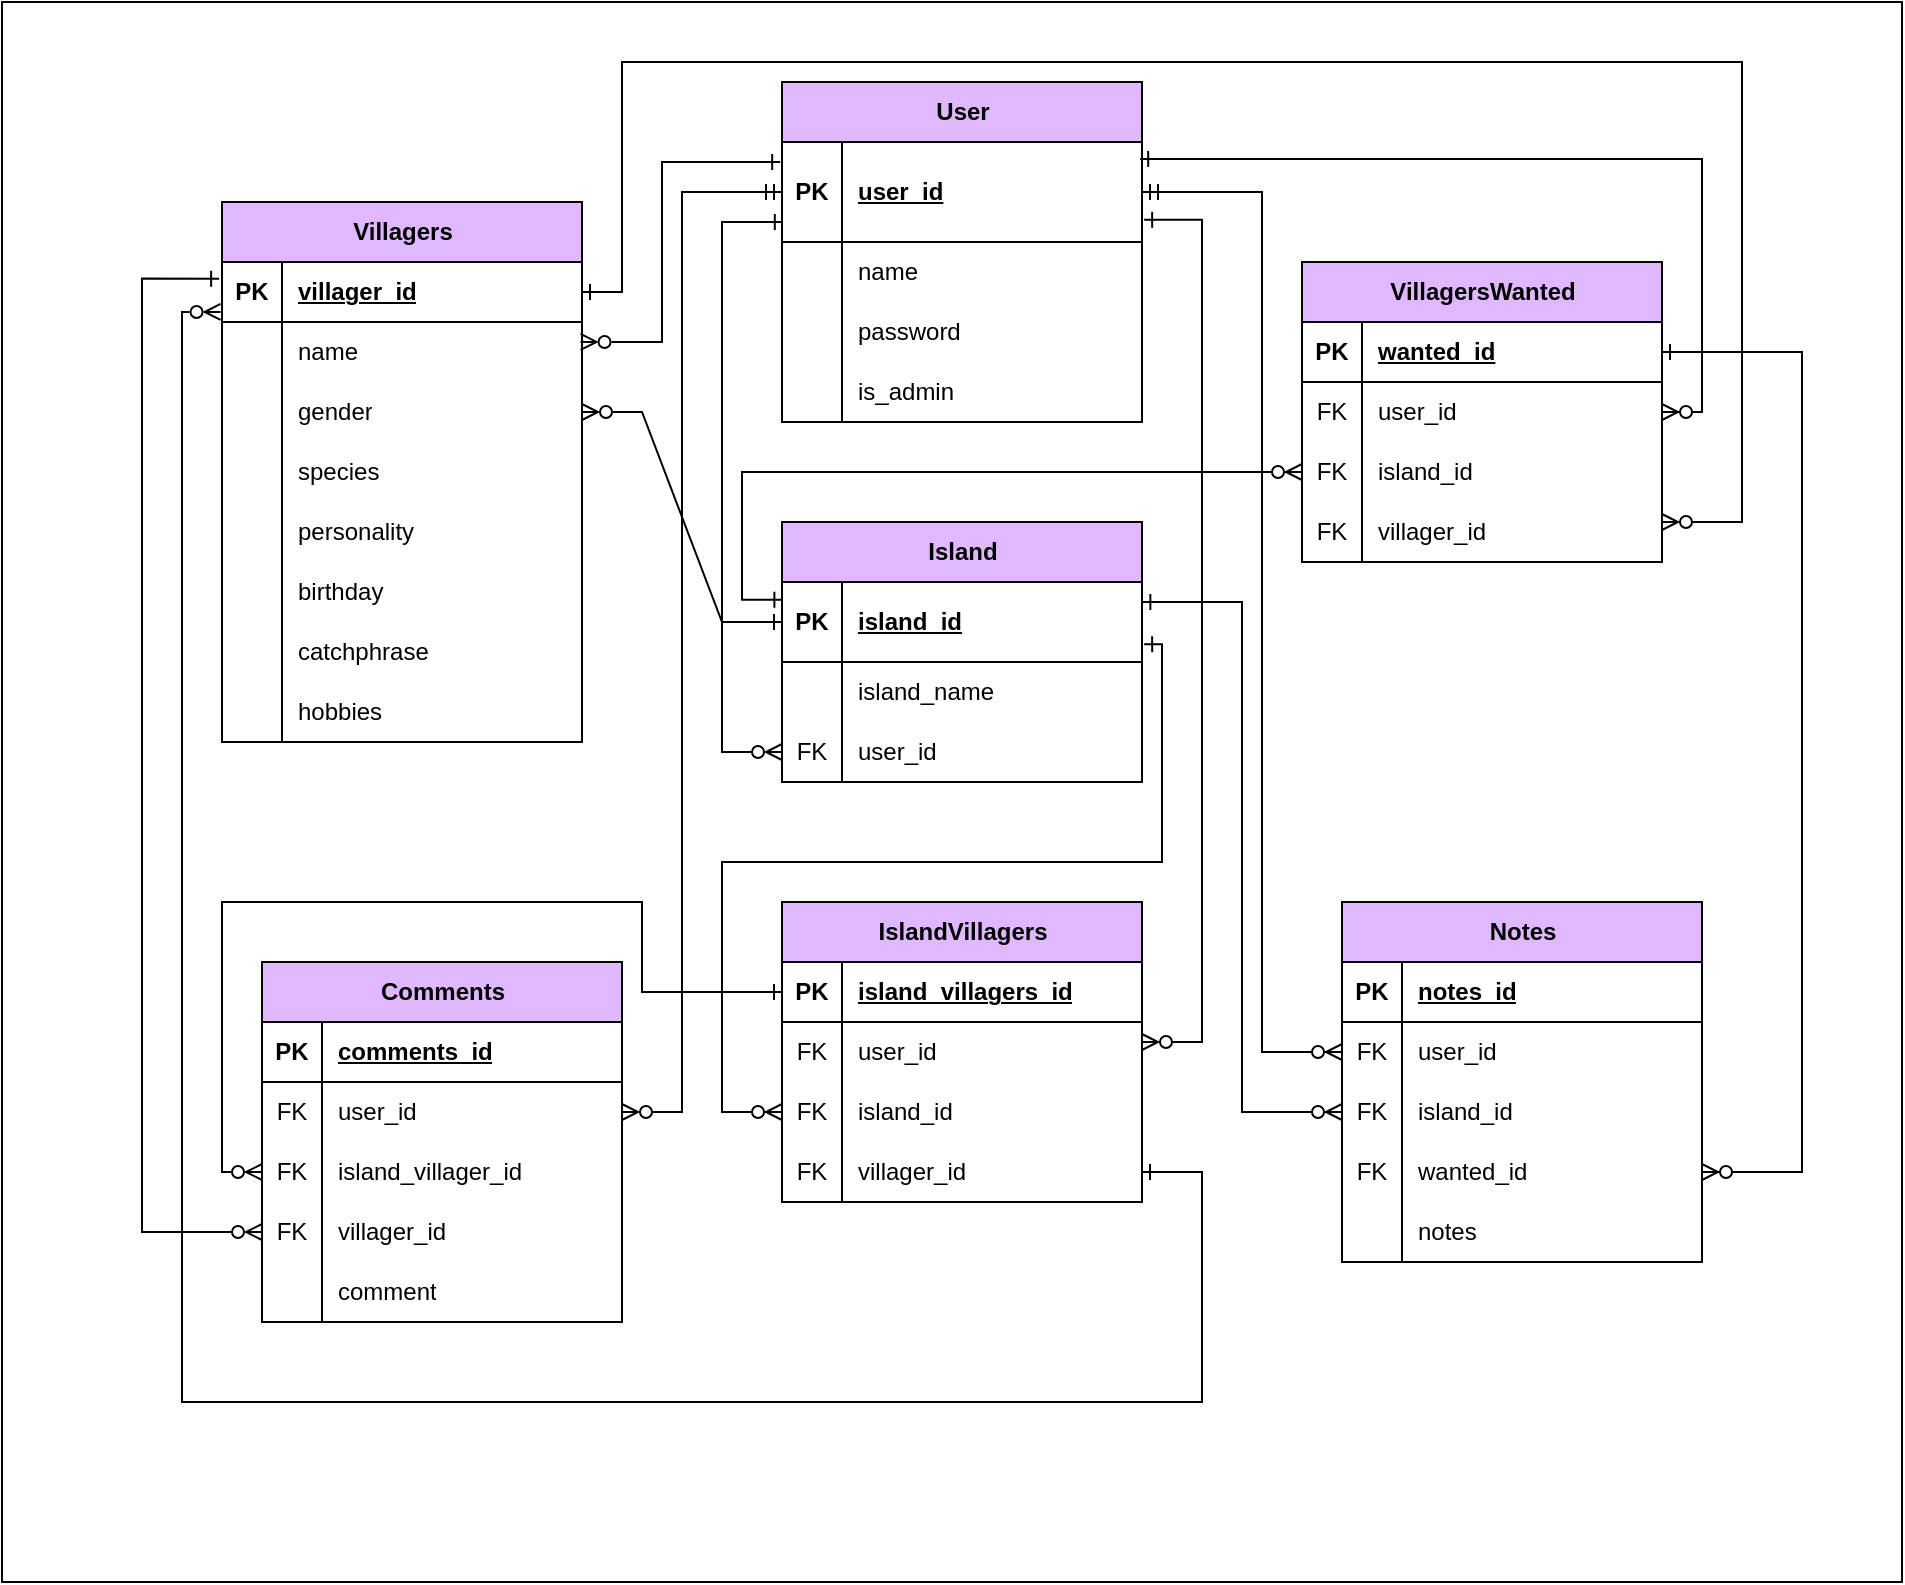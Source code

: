 <mxfile version="24.7.1" type="device">
  <diagram name="Page-1" id="6VxdbUx6mddtItEA_PCw">
    <mxGraphModel dx="1868" dy="702" grid="1" gridSize="10" guides="1" tooltips="1" connect="1" arrows="1" fold="1" page="1" pageScale="1" pageWidth="850" pageHeight="1100" math="0" shadow="0">
      <root>
        <mxCell id="0" />
        <mxCell id="1" parent="0" />
        <mxCell id="6IYyaiVkSEHYwNjWm1pj-215" value="" style="rounded=0;whiteSpace=wrap;html=1;" vertex="1" parent="1">
          <mxGeometry x="-60" y="60" width="950" height="790" as="geometry" />
        </mxCell>
        <mxCell id="6IYyaiVkSEHYwNjWm1pj-18" value="Island" style="shape=table;startSize=30;container=1;collapsible=1;childLayout=tableLayout;fixedRows=1;rowLines=0;fontStyle=1;align=center;resizeLast=1;html=1;fillColor=#E0B8FF;" vertex="1" parent="1">
          <mxGeometry x="330" y="320" width="180" height="130" as="geometry" />
        </mxCell>
        <mxCell id="6IYyaiVkSEHYwNjWm1pj-19" value="" style="shape=tableRow;horizontal=0;startSize=0;swimlaneHead=0;swimlaneBody=0;fillColor=none;collapsible=0;dropTarget=0;points=[[0,0.5],[1,0.5]];portConstraint=eastwest;top=0;left=0;right=0;bottom=1;" vertex="1" parent="6IYyaiVkSEHYwNjWm1pj-18">
          <mxGeometry y="30" width="180" height="40" as="geometry" />
        </mxCell>
        <mxCell id="6IYyaiVkSEHYwNjWm1pj-20" value="PK" style="shape=partialRectangle;connectable=0;fillColor=none;top=0;left=0;bottom=0;right=0;fontStyle=1;overflow=hidden;whiteSpace=wrap;html=1;" vertex="1" parent="6IYyaiVkSEHYwNjWm1pj-19">
          <mxGeometry width="30" height="40" as="geometry">
            <mxRectangle width="30" height="40" as="alternateBounds" />
          </mxGeometry>
        </mxCell>
        <mxCell id="6IYyaiVkSEHYwNjWm1pj-21" value="island_id" style="shape=partialRectangle;connectable=0;fillColor=none;top=0;left=0;bottom=0;right=0;align=left;spacingLeft=6;fontStyle=5;overflow=hidden;whiteSpace=wrap;html=1;" vertex="1" parent="6IYyaiVkSEHYwNjWm1pj-19">
          <mxGeometry x="30" width="150" height="40" as="geometry">
            <mxRectangle width="150" height="40" as="alternateBounds" />
          </mxGeometry>
        </mxCell>
        <mxCell id="6IYyaiVkSEHYwNjWm1pj-22" value="" style="shape=tableRow;horizontal=0;startSize=0;swimlaneHead=0;swimlaneBody=0;fillColor=none;collapsible=0;dropTarget=0;points=[[0,0.5],[1,0.5]];portConstraint=eastwest;top=0;left=0;right=0;bottom=0;" vertex="1" parent="6IYyaiVkSEHYwNjWm1pj-18">
          <mxGeometry y="70" width="180" height="30" as="geometry" />
        </mxCell>
        <mxCell id="6IYyaiVkSEHYwNjWm1pj-23" value="" style="shape=partialRectangle;connectable=0;fillColor=none;top=0;left=0;bottom=0;right=0;editable=1;overflow=hidden;whiteSpace=wrap;html=1;" vertex="1" parent="6IYyaiVkSEHYwNjWm1pj-22">
          <mxGeometry width="30" height="30" as="geometry">
            <mxRectangle width="30" height="30" as="alternateBounds" />
          </mxGeometry>
        </mxCell>
        <mxCell id="6IYyaiVkSEHYwNjWm1pj-24" value="island_name" style="shape=partialRectangle;connectable=0;fillColor=none;top=0;left=0;bottom=0;right=0;align=left;spacingLeft=6;overflow=hidden;whiteSpace=wrap;html=1;" vertex="1" parent="6IYyaiVkSEHYwNjWm1pj-22">
          <mxGeometry x="30" width="150" height="30" as="geometry">
            <mxRectangle width="150" height="30" as="alternateBounds" />
          </mxGeometry>
        </mxCell>
        <mxCell id="6IYyaiVkSEHYwNjWm1pj-25" value="" style="shape=tableRow;horizontal=0;startSize=0;swimlaneHead=0;swimlaneBody=0;fillColor=none;collapsible=0;dropTarget=0;points=[[0,0.5],[1,0.5]];portConstraint=eastwest;top=0;left=0;right=0;bottom=0;" vertex="1" parent="6IYyaiVkSEHYwNjWm1pj-18">
          <mxGeometry y="100" width="180" height="30" as="geometry" />
        </mxCell>
        <mxCell id="6IYyaiVkSEHYwNjWm1pj-26" value="FK" style="shape=partialRectangle;connectable=0;fillColor=none;top=0;left=0;bottom=0;right=0;editable=1;overflow=hidden;whiteSpace=wrap;html=1;" vertex="1" parent="6IYyaiVkSEHYwNjWm1pj-25">
          <mxGeometry width="30" height="30" as="geometry">
            <mxRectangle width="30" height="30" as="alternateBounds" />
          </mxGeometry>
        </mxCell>
        <mxCell id="6IYyaiVkSEHYwNjWm1pj-27" value="user_id" style="shape=partialRectangle;connectable=0;fillColor=none;top=0;left=0;bottom=0;right=0;align=left;spacingLeft=6;overflow=hidden;whiteSpace=wrap;html=1;" vertex="1" parent="6IYyaiVkSEHYwNjWm1pj-25">
          <mxGeometry x="30" width="150" height="30" as="geometry">
            <mxRectangle width="150" height="30" as="alternateBounds" />
          </mxGeometry>
        </mxCell>
        <mxCell id="6IYyaiVkSEHYwNjWm1pj-44" value="IslandVillagers" style="shape=table;startSize=30;container=1;collapsible=1;childLayout=tableLayout;fixedRows=1;rowLines=0;fontStyle=1;align=center;resizeLast=1;html=1;fillColor=#E0B8FF;" vertex="1" parent="1">
          <mxGeometry x="330" y="510" width="180" height="150" as="geometry" />
        </mxCell>
        <mxCell id="6IYyaiVkSEHYwNjWm1pj-45" value="" style="shape=tableRow;horizontal=0;startSize=0;swimlaneHead=0;swimlaneBody=0;fillColor=none;collapsible=0;dropTarget=0;points=[[0,0.5],[1,0.5]];portConstraint=eastwest;top=0;left=0;right=0;bottom=1;" vertex="1" parent="6IYyaiVkSEHYwNjWm1pj-44">
          <mxGeometry y="30" width="180" height="30" as="geometry" />
        </mxCell>
        <mxCell id="6IYyaiVkSEHYwNjWm1pj-46" value="PK" style="shape=partialRectangle;connectable=0;fillColor=none;top=0;left=0;bottom=0;right=0;fontStyle=1;overflow=hidden;whiteSpace=wrap;html=1;" vertex="1" parent="6IYyaiVkSEHYwNjWm1pj-45">
          <mxGeometry width="30" height="30" as="geometry">
            <mxRectangle width="30" height="30" as="alternateBounds" />
          </mxGeometry>
        </mxCell>
        <mxCell id="6IYyaiVkSEHYwNjWm1pj-47" value="island_villagers_id" style="shape=partialRectangle;connectable=0;fillColor=none;top=0;left=0;bottom=0;right=0;align=left;spacingLeft=6;fontStyle=5;overflow=hidden;whiteSpace=wrap;html=1;" vertex="1" parent="6IYyaiVkSEHYwNjWm1pj-45">
          <mxGeometry x="30" width="150" height="30" as="geometry">
            <mxRectangle width="150" height="30" as="alternateBounds" />
          </mxGeometry>
        </mxCell>
        <mxCell id="6IYyaiVkSEHYwNjWm1pj-48" value="" style="shape=tableRow;horizontal=0;startSize=0;swimlaneHead=0;swimlaneBody=0;fillColor=none;collapsible=0;dropTarget=0;points=[[0,0.5],[1,0.5]];portConstraint=eastwest;top=0;left=0;right=0;bottom=0;" vertex="1" parent="6IYyaiVkSEHYwNjWm1pj-44">
          <mxGeometry y="60" width="180" height="30" as="geometry" />
        </mxCell>
        <mxCell id="6IYyaiVkSEHYwNjWm1pj-49" value="FK" style="shape=partialRectangle;connectable=0;fillColor=none;top=0;left=0;bottom=0;right=0;editable=1;overflow=hidden;whiteSpace=wrap;html=1;" vertex="1" parent="6IYyaiVkSEHYwNjWm1pj-48">
          <mxGeometry width="30" height="30" as="geometry">
            <mxRectangle width="30" height="30" as="alternateBounds" />
          </mxGeometry>
        </mxCell>
        <mxCell id="6IYyaiVkSEHYwNjWm1pj-50" value="user_id" style="shape=partialRectangle;connectable=0;fillColor=none;top=0;left=0;bottom=0;right=0;align=left;spacingLeft=6;overflow=hidden;whiteSpace=wrap;html=1;" vertex="1" parent="6IYyaiVkSEHYwNjWm1pj-48">
          <mxGeometry x="30" width="150" height="30" as="geometry">
            <mxRectangle width="150" height="30" as="alternateBounds" />
          </mxGeometry>
        </mxCell>
        <mxCell id="6IYyaiVkSEHYwNjWm1pj-51" value="" style="shape=tableRow;horizontal=0;startSize=0;swimlaneHead=0;swimlaneBody=0;fillColor=none;collapsible=0;dropTarget=0;points=[[0,0.5],[1,0.5]];portConstraint=eastwest;top=0;left=0;right=0;bottom=0;" vertex="1" parent="6IYyaiVkSEHYwNjWm1pj-44">
          <mxGeometry y="90" width="180" height="30" as="geometry" />
        </mxCell>
        <mxCell id="6IYyaiVkSEHYwNjWm1pj-52" value="FK" style="shape=partialRectangle;connectable=0;fillColor=none;top=0;left=0;bottom=0;right=0;editable=1;overflow=hidden;whiteSpace=wrap;html=1;" vertex="1" parent="6IYyaiVkSEHYwNjWm1pj-51">
          <mxGeometry width="30" height="30" as="geometry">
            <mxRectangle width="30" height="30" as="alternateBounds" />
          </mxGeometry>
        </mxCell>
        <mxCell id="6IYyaiVkSEHYwNjWm1pj-53" value="island_id" style="shape=partialRectangle;connectable=0;fillColor=none;top=0;left=0;bottom=0;right=0;align=left;spacingLeft=6;overflow=hidden;whiteSpace=wrap;html=1;" vertex="1" parent="6IYyaiVkSEHYwNjWm1pj-51">
          <mxGeometry x="30" width="150" height="30" as="geometry">
            <mxRectangle width="150" height="30" as="alternateBounds" />
          </mxGeometry>
        </mxCell>
        <mxCell id="6IYyaiVkSEHYwNjWm1pj-54" value="" style="shape=tableRow;horizontal=0;startSize=0;swimlaneHead=0;swimlaneBody=0;fillColor=none;collapsible=0;dropTarget=0;points=[[0,0.5],[1,0.5]];portConstraint=eastwest;top=0;left=0;right=0;bottom=0;" vertex="1" parent="6IYyaiVkSEHYwNjWm1pj-44">
          <mxGeometry y="120" width="180" height="30" as="geometry" />
        </mxCell>
        <mxCell id="6IYyaiVkSEHYwNjWm1pj-55" value="FK" style="shape=partialRectangle;connectable=0;fillColor=none;top=0;left=0;bottom=0;right=0;editable=1;overflow=hidden;whiteSpace=wrap;html=1;" vertex="1" parent="6IYyaiVkSEHYwNjWm1pj-54">
          <mxGeometry width="30" height="30" as="geometry">
            <mxRectangle width="30" height="30" as="alternateBounds" />
          </mxGeometry>
        </mxCell>
        <mxCell id="6IYyaiVkSEHYwNjWm1pj-56" value="villager_id" style="shape=partialRectangle;connectable=0;fillColor=none;top=0;left=0;bottom=0;right=0;align=left;spacingLeft=6;overflow=hidden;whiteSpace=wrap;html=1;" vertex="1" parent="6IYyaiVkSEHYwNjWm1pj-54">
          <mxGeometry x="30" width="150" height="30" as="geometry">
            <mxRectangle width="150" height="30" as="alternateBounds" />
          </mxGeometry>
        </mxCell>
        <mxCell id="6IYyaiVkSEHYwNjWm1pj-60" value="Villagers" style="shape=table;startSize=30;container=1;collapsible=1;childLayout=tableLayout;fixedRows=1;rowLines=0;fontStyle=1;align=center;resizeLast=1;html=1;fillColor=#E0B8FF;" vertex="1" parent="1">
          <mxGeometry x="50" y="160" width="180" height="270" as="geometry" />
        </mxCell>
        <mxCell id="6IYyaiVkSEHYwNjWm1pj-61" value="" style="shape=tableRow;horizontal=0;startSize=0;swimlaneHead=0;swimlaneBody=0;fillColor=none;collapsible=0;dropTarget=0;points=[[0,0.5],[1,0.5]];portConstraint=eastwest;top=0;left=0;right=0;bottom=1;" vertex="1" parent="6IYyaiVkSEHYwNjWm1pj-60">
          <mxGeometry y="30" width="180" height="30" as="geometry" />
        </mxCell>
        <mxCell id="6IYyaiVkSEHYwNjWm1pj-62" value="PK" style="shape=partialRectangle;connectable=0;fillColor=none;top=0;left=0;bottom=0;right=0;fontStyle=1;overflow=hidden;whiteSpace=wrap;html=1;" vertex="1" parent="6IYyaiVkSEHYwNjWm1pj-61">
          <mxGeometry width="30" height="30" as="geometry">
            <mxRectangle width="30" height="30" as="alternateBounds" />
          </mxGeometry>
        </mxCell>
        <mxCell id="6IYyaiVkSEHYwNjWm1pj-63" value="villager_id" style="shape=partialRectangle;connectable=0;fillColor=none;top=0;left=0;bottom=0;right=0;align=left;spacingLeft=6;fontStyle=5;overflow=hidden;whiteSpace=wrap;html=1;" vertex="1" parent="6IYyaiVkSEHYwNjWm1pj-61">
          <mxGeometry x="30" width="150" height="30" as="geometry">
            <mxRectangle width="150" height="30" as="alternateBounds" />
          </mxGeometry>
        </mxCell>
        <mxCell id="6IYyaiVkSEHYwNjWm1pj-70" value="" style="shape=tableRow;horizontal=0;startSize=0;swimlaneHead=0;swimlaneBody=0;fillColor=none;collapsible=0;dropTarget=0;points=[[0,0.5],[1,0.5]];portConstraint=eastwest;top=0;left=0;right=0;bottom=0;" vertex="1" parent="6IYyaiVkSEHYwNjWm1pj-60">
          <mxGeometry y="60" width="180" height="30" as="geometry" />
        </mxCell>
        <mxCell id="6IYyaiVkSEHYwNjWm1pj-71" value="" style="shape=partialRectangle;connectable=0;fillColor=none;top=0;left=0;bottom=0;right=0;editable=1;overflow=hidden;whiteSpace=wrap;html=1;" vertex="1" parent="6IYyaiVkSEHYwNjWm1pj-70">
          <mxGeometry width="30" height="30" as="geometry">
            <mxRectangle width="30" height="30" as="alternateBounds" />
          </mxGeometry>
        </mxCell>
        <mxCell id="6IYyaiVkSEHYwNjWm1pj-72" value="name" style="shape=partialRectangle;connectable=0;fillColor=none;top=0;left=0;bottom=0;right=0;align=left;spacingLeft=6;overflow=hidden;whiteSpace=wrap;html=1;" vertex="1" parent="6IYyaiVkSEHYwNjWm1pj-70">
          <mxGeometry x="30" width="150" height="30" as="geometry">
            <mxRectangle width="150" height="30" as="alternateBounds" />
          </mxGeometry>
        </mxCell>
        <mxCell id="6IYyaiVkSEHYwNjWm1pj-73" value="" style="shape=tableRow;horizontal=0;startSize=0;swimlaneHead=0;swimlaneBody=0;fillColor=none;collapsible=0;dropTarget=0;points=[[0,0.5],[1,0.5]];portConstraint=eastwest;top=0;left=0;right=0;bottom=0;" vertex="1" parent="6IYyaiVkSEHYwNjWm1pj-60">
          <mxGeometry y="90" width="180" height="30" as="geometry" />
        </mxCell>
        <mxCell id="6IYyaiVkSEHYwNjWm1pj-74" value="" style="shape=partialRectangle;connectable=0;fillColor=none;top=0;left=0;bottom=0;right=0;editable=1;overflow=hidden;whiteSpace=wrap;html=1;" vertex="1" parent="6IYyaiVkSEHYwNjWm1pj-73">
          <mxGeometry width="30" height="30" as="geometry">
            <mxRectangle width="30" height="30" as="alternateBounds" />
          </mxGeometry>
        </mxCell>
        <mxCell id="6IYyaiVkSEHYwNjWm1pj-75" value="gender" style="shape=partialRectangle;connectable=0;fillColor=none;top=0;left=0;bottom=0;right=0;align=left;spacingLeft=6;overflow=hidden;whiteSpace=wrap;html=1;" vertex="1" parent="6IYyaiVkSEHYwNjWm1pj-73">
          <mxGeometry x="30" width="150" height="30" as="geometry">
            <mxRectangle width="150" height="30" as="alternateBounds" />
          </mxGeometry>
        </mxCell>
        <mxCell id="6IYyaiVkSEHYwNjWm1pj-76" value="" style="shape=tableRow;horizontal=0;startSize=0;swimlaneHead=0;swimlaneBody=0;fillColor=none;collapsible=0;dropTarget=0;points=[[0,0.5],[1,0.5]];portConstraint=eastwest;top=0;left=0;right=0;bottom=0;" vertex="1" parent="6IYyaiVkSEHYwNjWm1pj-60">
          <mxGeometry y="120" width="180" height="30" as="geometry" />
        </mxCell>
        <mxCell id="6IYyaiVkSEHYwNjWm1pj-77" value="" style="shape=partialRectangle;connectable=0;fillColor=none;top=0;left=0;bottom=0;right=0;editable=1;overflow=hidden;whiteSpace=wrap;html=1;" vertex="1" parent="6IYyaiVkSEHYwNjWm1pj-76">
          <mxGeometry width="30" height="30" as="geometry">
            <mxRectangle width="30" height="30" as="alternateBounds" />
          </mxGeometry>
        </mxCell>
        <mxCell id="6IYyaiVkSEHYwNjWm1pj-78" value="species" style="shape=partialRectangle;connectable=0;fillColor=none;top=0;left=0;bottom=0;right=0;align=left;spacingLeft=6;overflow=hidden;whiteSpace=wrap;html=1;" vertex="1" parent="6IYyaiVkSEHYwNjWm1pj-76">
          <mxGeometry x="30" width="150" height="30" as="geometry">
            <mxRectangle width="150" height="30" as="alternateBounds" />
          </mxGeometry>
        </mxCell>
        <mxCell id="6IYyaiVkSEHYwNjWm1pj-79" value="" style="shape=tableRow;horizontal=0;startSize=0;swimlaneHead=0;swimlaneBody=0;fillColor=none;collapsible=0;dropTarget=0;points=[[0,0.5],[1,0.5]];portConstraint=eastwest;top=0;left=0;right=0;bottom=0;" vertex="1" parent="6IYyaiVkSEHYwNjWm1pj-60">
          <mxGeometry y="150" width="180" height="30" as="geometry" />
        </mxCell>
        <mxCell id="6IYyaiVkSEHYwNjWm1pj-80" value="" style="shape=partialRectangle;connectable=0;fillColor=none;top=0;left=0;bottom=0;right=0;editable=1;overflow=hidden;whiteSpace=wrap;html=1;" vertex="1" parent="6IYyaiVkSEHYwNjWm1pj-79">
          <mxGeometry width="30" height="30" as="geometry">
            <mxRectangle width="30" height="30" as="alternateBounds" />
          </mxGeometry>
        </mxCell>
        <mxCell id="6IYyaiVkSEHYwNjWm1pj-81" value="personality" style="shape=partialRectangle;connectable=0;fillColor=none;top=0;left=0;bottom=0;right=0;align=left;spacingLeft=6;overflow=hidden;whiteSpace=wrap;html=1;" vertex="1" parent="6IYyaiVkSEHYwNjWm1pj-79">
          <mxGeometry x="30" width="150" height="30" as="geometry">
            <mxRectangle width="150" height="30" as="alternateBounds" />
          </mxGeometry>
        </mxCell>
        <mxCell id="6IYyaiVkSEHYwNjWm1pj-82" value="" style="shape=tableRow;horizontal=0;startSize=0;swimlaneHead=0;swimlaneBody=0;fillColor=none;collapsible=0;dropTarget=0;points=[[0,0.5],[1,0.5]];portConstraint=eastwest;top=0;left=0;right=0;bottom=0;" vertex="1" parent="6IYyaiVkSEHYwNjWm1pj-60">
          <mxGeometry y="180" width="180" height="30" as="geometry" />
        </mxCell>
        <mxCell id="6IYyaiVkSEHYwNjWm1pj-83" value="" style="shape=partialRectangle;connectable=0;fillColor=none;top=0;left=0;bottom=0;right=0;editable=1;overflow=hidden;whiteSpace=wrap;html=1;" vertex="1" parent="6IYyaiVkSEHYwNjWm1pj-82">
          <mxGeometry width="30" height="30" as="geometry">
            <mxRectangle width="30" height="30" as="alternateBounds" />
          </mxGeometry>
        </mxCell>
        <mxCell id="6IYyaiVkSEHYwNjWm1pj-84" value="birthday" style="shape=partialRectangle;connectable=0;fillColor=none;top=0;left=0;bottom=0;right=0;align=left;spacingLeft=6;overflow=hidden;whiteSpace=wrap;html=1;" vertex="1" parent="6IYyaiVkSEHYwNjWm1pj-82">
          <mxGeometry x="30" width="150" height="30" as="geometry">
            <mxRectangle width="150" height="30" as="alternateBounds" />
          </mxGeometry>
        </mxCell>
        <mxCell id="6IYyaiVkSEHYwNjWm1pj-85" value="" style="shape=tableRow;horizontal=0;startSize=0;swimlaneHead=0;swimlaneBody=0;fillColor=none;collapsible=0;dropTarget=0;points=[[0,0.5],[1,0.5]];portConstraint=eastwest;top=0;left=0;right=0;bottom=0;" vertex="1" parent="6IYyaiVkSEHYwNjWm1pj-60">
          <mxGeometry y="210" width="180" height="30" as="geometry" />
        </mxCell>
        <mxCell id="6IYyaiVkSEHYwNjWm1pj-86" value="" style="shape=partialRectangle;connectable=0;fillColor=none;top=0;left=0;bottom=0;right=0;editable=1;overflow=hidden;whiteSpace=wrap;html=1;" vertex="1" parent="6IYyaiVkSEHYwNjWm1pj-85">
          <mxGeometry width="30" height="30" as="geometry">
            <mxRectangle width="30" height="30" as="alternateBounds" />
          </mxGeometry>
        </mxCell>
        <mxCell id="6IYyaiVkSEHYwNjWm1pj-87" value="catchphrase" style="shape=partialRectangle;connectable=0;fillColor=none;top=0;left=0;bottom=0;right=0;align=left;spacingLeft=6;overflow=hidden;whiteSpace=wrap;html=1;" vertex="1" parent="6IYyaiVkSEHYwNjWm1pj-85">
          <mxGeometry x="30" width="150" height="30" as="geometry">
            <mxRectangle width="150" height="30" as="alternateBounds" />
          </mxGeometry>
        </mxCell>
        <mxCell id="6IYyaiVkSEHYwNjWm1pj-88" value="" style="shape=tableRow;horizontal=0;startSize=0;swimlaneHead=0;swimlaneBody=0;fillColor=none;collapsible=0;dropTarget=0;points=[[0,0.5],[1,0.5]];portConstraint=eastwest;top=0;left=0;right=0;bottom=0;" vertex="1" parent="6IYyaiVkSEHYwNjWm1pj-60">
          <mxGeometry y="240" width="180" height="30" as="geometry" />
        </mxCell>
        <mxCell id="6IYyaiVkSEHYwNjWm1pj-89" value="" style="shape=partialRectangle;connectable=0;fillColor=none;top=0;left=0;bottom=0;right=0;editable=1;overflow=hidden;whiteSpace=wrap;html=1;" vertex="1" parent="6IYyaiVkSEHYwNjWm1pj-88">
          <mxGeometry width="30" height="30" as="geometry">
            <mxRectangle width="30" height="30" as="alternateBounds" />
          </mxGeometry>
        </mxCell>
        <mxCell id="6IYyaiVkSEHYwNjWm1pj-90" value="hobbies" style="shape=partialRectangle;connectable=0;fillColor=none;top=0;left=0;bottom=0;right=0;align=left;spacingLeft=6;overflow=hidden;whiteSpace=wrap;html=1;" vertex="1" parent="6IYyaiVkSEHYwNjWm1pj-88">
          <mxGeometry x="30" width="150" height="30" as="geometry">
            <mxRectangle width="150" height="30" as="alternateBounds" />
          </mxGeometry>
        </mxCell>
        <mxCell id="6IYyaiVkSEHYwNjWm1pj-91" value="Comments" style="shape=table;startSize=30;container=1;collapsible=1;childLayout=tableLayout;fixedRows=1;rowLines=0;fontStyle=1;align=center;resizeLast=1;html=1;fillColor=#E0B8FF;" vertex="1" parent="1">
          <mxGeometry x="70" y="540" width="180" height="180" as="geometry" />
        </mxCell>
        <mxCell id="6IYyaiVkSEHYwNjWm1pj-92" value="" style="shape=tableRow;horizontal=0;startSize=0;swimlaneHead=0;swimlaneBody=0;fillColor=none;collapsible=0;dropTarget=0;points=[[0,0.5],[1,0.5]];portConstraint=eastwest;top=0;left=0;right=0;bottom=1;" vertex="1" parent="6IYyaiVkSEHYwNjWm1pj-91">
          <mxGeometry y="30" width="180" height="30" as="geometry" />
        </mxCell>
        <mxCell id="6IYyaiVkSEHYwNjWm1pj-93" value="PK" style="shape=partialRectangle;connectable=0;fillColor=none;top=0;left=0;bottom=0;right=0;fontStyle=1;overflow=hidden;whiteSpace=wrap;html=1;" vertex="1" parent="6IYyaiVkSEHYwNjWm1pj-92">
          <mxGeometry width="30" height="30" as="geometry">
            <mxRectangle width="30" height="30" as="alternateBounds" />
          </mxGeometry>
        </mxCell>
        <mxCell id="6IYyaiVkSEHYwNjWm1pj-94" value="comments_id" style="shape=partialRectangle;connectable=0;fillColor=none;top=0;left=0;bottom=0;right=0;align=left;spacingLeft=6;fontStyle=5;overflow=hidden;whiteSpace=wrap;html=1;" vertex="1" parent="6IYyaiVkSEHYwNjWm1pj-92">
          <mxGeometry x="30" width="150" height="30" as="geometry">
            <mxRectangle width="150" height="30" as="alternateBounds" />
          </mxGeometry>
        </mxCell>
        <mxCell id="6IYyaiVkSEHYwNjWm1pj-95" value="" style="shape=tableRow;horizontal=0;startSize=0;swimlaneHead=0;swimlaneBody=0;fillColor=none;collapsible=0;dropTarget=0;points=[[0,0.5],[1,0.5]];portConstraint=eastwest;top=0;left=0;right=0;bottom=0;" vertex="1" parent="6IYyaiVkSEHYwNjWm1pj-91">
          <mxGeometry y="60" width="180" height="30" as="geometry" />
        </mxCell>
        <mxCell id="6IYyaiVkSEHYwNjWm1pj-96" value="FK" style="shape=partialRectangle;connectable=0;fillColor=none;top=0;left=0;bottom=0;right=0;editable=1;overflow=hidden;whiteSpace=wrap;html=1;" vertex="1" parent="6IYyaiVkSEHYwNjWm1pj-95">
          <mxGeometry width="30" height="30" as="geometry">
            <mxRectangle width="30" height="30" as="alternateBounds" />
          </mxGeometry>
        </mxCell>
        <mxCell id="6IYyaiVkSEHYwNjWm1pj-97" value="user_id" style="shape=partialRectangle;connectable=0;fillColor=none;top=0;left=0;bottom=0;right=0;align=left;spacingLeft=6;overflow=hidden;whiteSpace=wrap;html=1;" vertex="1" parent="6IYyaiVkSEHYwNjWm1pj-95">
          <mxGeometry x="30" width="150" height="30" as="geometry">
            <mxRectangle width="150" height="30" as="alternateBounds" />
          </mxGeometry>
        </mxCell>
        <mxCell id="6IYyaiVkSEHYwNjWm1pj-98" value="" style="shape=tableRow;horizontal=0;startSize=0;swimlaneHead=0;swimlaneBody=0;fillColor=none;collapsible=0;dropTarget=0;points=[[0,0.5],[1,0.5]];portConstraint=eastwest;top=0;left=0;right=0;bottom=0;" vertex="1" parent="6IYyaiVkSEHYwNjWm1pj-91">
          <mxGeometry y="90" width="180" height="30" as="geometry" />
        </mxCell>
        <mxCell id="6IYyaiVkSEHYwNjWm1pj-99" value="FK" style="shape=partialRectangle;connectable=0;fillColor=none;top=0;left=0;bottom=0;right=0;editable=1;overflow=hidden;whiteSpace=wrap;html=1;" vertex="1" parent="6IYyaiVkSEHYwNjWm1pj-98">
          <mxGeometry width="30" height="30" as="geometry">
            <mxRectangle width="30" height="30" as="alternateBounds" />
          </mxGeometry>
        </mxCell>
        <mxCell id="6IYyaiVkSEHYwNjWm1pj-100" value="island_villager_id" style="shape=partialRectangle;connectable=0;fillColor=none;top=0;left=0;bottom=0;right=0;align=left;spacingLeft=6;overflow=hidden;whiteSpace=wrap;html=1;" vertex="1" parent="6IYyaiVkSEHYwNjWm1pj-98">
          <mxGeometry x="30" width="150" height="30" as="geometry">
            <mxRectangle width="150" height="30" as="alternateBounds" />
          </mxGeometry>
        </mxCell>
        <mxCell id="6IYyaiVkSEHYwNjWm1pj-101" value="" style="shape=tableRow;horizontal=0;startSize=0;swimlaneHead=0;swimlaneBody=0;fillColor=none;collapsible=0;dropTarget=0;points=[[0,0.5],[1,0.5]];portConstraint=eastwest;top=0;left=0;right=0;bottom=0;" vertex="1" parent="6IYyaiVkSEHYwNjWm1pj-91">
          <mxGeometry y="120" width="180" height="30" as="geometry" />
        </mxCell>
        <mxCell id="6IYyaiVkSEHYwNjWm1pj-102" value="FK" style="shape=partialRectangle;connectable=0;fillColor=none;top=0;left=0;bottom=0;right=0;editable=1;overflow=hidden;whiteSpace=wrap;html=1;" vertex="1" parent="6IYyaiVkSEHYwNjWm1pj-101">
          <mxGeometry width="30" height="30" as="geometry">
            <mxRectangle width="30" height="30" as="alternateBounds" />
          </mxGeometry>
        </mxCell>
        <mxCell id="6IYyaiVkSEHYwNjWm1pj-103" value="villager_id" style="shape=partialRectangle;connectable=0;fillColor=none;top=0;left=0;bottom=0;right=0;align=left;spacingLeft=6;overflow=hidden;whiteSpace=wrap;html=1;" vertex="1" parent="6IYyaiVkSEHYwNjWm1pj-101">
          <mxGeometry x="30" width="150" height="30" as="geometry">
            <mxRectangle width="150" height="30" as="alternateBounds" />
          </mxGeometry>
        </mxCell>
        <mxCell id="6IYyaiVkSEHYwNjWm1pj-104" value="" style="shape=tableRow;horizontal=0;startSize=0;swimlaneHead=0;swimlaneBody=0;fillColor=none;collapsible=0;dropTarget=0;points=[[0,0.5],[1,0.5]];portConstraint=eastwest;top=0;left=0;right=0;bottom=0;" vertex="1" parent="6IYyaiVkSEHYwNjWm1pj-91">
          <mxGeometry y="150" width="180" height="30" as="geometry" />
        </mxCell>
        <mxCell id="6IYyaiVkSEHYwNjWm1pj-105" value="" style="shape=partialRectangle;connectable=0;fillColor=none;top=0;left=0;bottom=0;right=0;editable=1;overflow=hidden;whiteSpace=wrap;html=1;" vertex="1" parent="6IYyaiVkSEHYwNjWm1pj-104">
          <mxGeometry width="30" height="30" as="geometry">
            <mxRectangle width="30" height="30" as="alternateBounds" />
          </mxGeometry>
        </mxCell>
        <mxCell id="6IYyaiVkSEHYwNjWm1pj-106" value="comment" style="shape=partialRectangle;connectable=0;fillColor=none;top=0;left=0;bottom=0;right=0;align=left;spacingLeft=6;overflow=hidden;whiteSpace=wrap;html=1;" vertex="1" parent="6IYyaiVkSEHYwNjWm1pj-104">
          <mxGeometry x="30" width="150" height="30" as="geometry">
            <mxRectangle width="150" height="30" as="alternateBounds" />
          </mxGeometry>
        </mxCell>
        <mxCell id="6IYyaiVkSEHYwNjWm1pj-107" value="VillagersWanted" style="shape=table;startSize=30;container=1;collapsible=1;childLayout=tableLayout;fixedRows=1;rowLines=0;fontStyle=1;align=center;resizeLast=1;html=1;fillColor=#E0B8FF;" vertex="1" parent="1">
          <mxGeometry x="590" y="190" width="180" height="150" as="geometry" />
        </mxCell>
        <mxCell id="6IYyaiVkSEHYwNjWm1pj-108" value="" style="shape=tableRow;horizontal=0;startSize=0;swimlaneHead=0;swimlaneBody=0;fillColor=none;collapsible=0;dropTarget=0;points=[[0,0.5],[1,0.5]];portConstraint=eastwest;top=0;left=0;right=0;bottom=1;" vertex="1" parent="6IYyaiVkSEHYwNjWm1pj-107">
          <mxGeometry y="30" width="180" height="30" as="geometry" />
        </mxCell>
        <mxCell id="6IYyaiVkSEHYwNjWm1pj-109" value="PK" style="shape=partialRectangle;connectable=0;fillColor=none;top=0;left=0;bottom=0;right=0;fontStyle=1;overflow=hidden;whiteSpace=wrap;html=1;" vertex="1" parent="6IYyaiVkSEHYwNjWm1pj-108">
          <mxGeometry width="30" height="30" as="geometry">
            <mxRectangle width="30" height="30" as="alternateBounds" />
          </mxGeometry>
        </mxCell>
        <mxCell id="6IYyaiVkSEHYwNjWm1pj-110" value="wanted_id" style="shape=partialRectangle;connectable=0;fillColor=none;top=0;left=0;bottom=0;right=0;align=left;spacingLeft=6;fontStyle=5;overflow=hidden;whiteSpace=wrap;html=1;" vertex="1" parent="6IYyaiVkSEHYwNjWm1pj-108">
          <mxGeometry x="30" width="150" height="30" as="geometry">
            <mxRectangle width="150" height="30" as="alternateBounds" />
          </mxGeometry>
        </mxCell>
        <mxCell id="6IYyaiVkSEHYwNjWm1pj-111" value="" style="shape=tableRow;horizontal=0;startSize=0;swimlaneHead=0;swimlaneBody=0;fillColor=none;collapsible=0;dropTarget=0;points=[[0,0.5],[1,0.5]];portConstraint=eastwest;top=0;left=0;right=0;bottom=0;" vertex="1" parent="6IYyaiVkSEHYwNjWm1pj-107">
          <mxGeometry y="60" width="180" height="30" as="geometry" />
        </mxCell>
        <mxCell id="6IYyaiVkSEHYwNjWm1pj-112" value="FK" style="shape=partialRectangle;connectable=0;fillColor=none;top=0;left=0;bottom=0;right=0;editable=1;overflow=hidden;whiteSpace=wrap;html=1;" vertex="1" parent="6IYyaiVkSEHYwNjWm1pj-111">
          <mxGeometry width="30" height="30" as="geometry">
            <mxRectangle width="30" height="30" as="alternateBounds" />
          </mxGeometry>
        </mxCell>
        <mxCell id="6IYyaiVkSEHYwNjWm1pj-113" value="user_id" style="shape=partialRectangle;connectable=0;fillColor=none;top=0;left=0;bottom=0;right=0;align=left;spacingLeft=6;overflow=hidden;whiteSpace=wrap;html=1;" vertex="1" parent="6IYyaiVkSEHYwNjWm1pj-111">
          <mxGeometry x="30" width="150" height="30" as="geometry">
            <mxRectangle width="150" height="30" as="alternateBounds" />
          </mxGeometry>
        </mxCell>
        <mxCell id="6IYyaiVkSEHYwNjWm1pj-114" value="" style="shape=tableRow;horizontal=0;startSize=0;swimlaneHead=0;swimlaneBody=0;fillColor=none;collapsible=0;dropTarget=0;points=[[0,0.5],[1,0.5]];portConstraint=eastwest;top=0;left=0;right=0;bottom=0;" vertex="1" parent="6IYyaiVkSEHYwNjWm1pj-107">
          <mxGeometry y="90" width="180" height="30" as="geometry" />
        </mxCell>
        <mxCell id="6IYyaiVkSEHYwNjWm1pj-115" value="FK" style="shape=partialRectangle;connectable=0;fillColor=none;top=0;left=0;bottom=0;right=0;editable=1;overflow=hidden;whiteSpace=wrap;html=1;" vertex="1" parent="6IYyaiVkSEHYwNjWm1pj-114">
          <mxGeometry width="30" height="30" as="geometry">
            <mxRectangle width="30" height="30" as="alternateBounds" />
          </mxGeometry>
        </mxCell>
        <mxCell id="6IYyaiVkSEHYwNjWm1pj-116" value="island_id" style="shape=partialRectangle;connectable=0;fillColor=none;top=0;left=0;bottom=0;right=0;align=left;spacingLeft=6;overflow=hidden;whiteSpace=wrap;html=1;" vertex="1" parent="6IYyaiVkSEHYwNjWm1pj-114">
          <mxGeometry x="30" width="150" height="30" as="geometry">
            <mxRectangle width="150" height="30" as="alternateBounds" />
          </mxGeometry>
        </mxCell>
        <mxCell id="6IYyaiVkSEHYwNjWm1pj-117" value="" style="shape=tableRow;horizontal=0;startSize=0;swimlaneHead=0;swimlaneBody=0;fillColor=none;collapsible=0;dropTarget=0;points=[[0,0.5],[1,0.5]];portConstraint=eastwest;top=0;left=0;right=0;bottom=0;" vertex="1" parent="6IYyaiVkSEHYwNjWm1pj-107">
          <mxGeometry y="120" width="180" height="30" as="geometry" />
        </mxCell>
        <mxCell id="6IYyaiVkSEHYwNjWm1pj-118" value="FK" style="shape=partialRectangle;connectable=0;fillColor=none;top=0;left=0;bottom=0;right=0;editable=1;overflow=hidden;whiteSpace=wrap;html=1;" vertex="1" parent="6IYyaiVkSEHYwNjWm1pj-117">
          <mxGeometry width="30" height="30" as="geometry">
            <mxRectangle width="30" height="30" as="alternateBounds" />
          </mxGeometry>
        </mxCell>
        <mxCell id="6IYyaiVkSEHYwNjWm1pj-119" value="villager_id" style="shape=partialRectangle;connectable=0;fillColor=none;top=0;left=0;bottom=0;right=0;align=left;spacingLeft=6;overflow=hidden;whiteSpace=wrap;html=1;" vertex="1" parent="6IYyaiVkSEHYwNjWm1pj-117">
          <mxGeometry x="30" width="150" height="30" as="geometry">
            <mxRectangle width="150" height="30" as="alternateBounds" />
          </mxGeometry>
        </mxCell>
        <mxCell id="6IYyaiVkSEHYwNjWm1pj-138" value="Notes" style="shape=table;startSize=30;container=1;collapsible=1;childLayout=tableLayout;fixedRows=1;rowLines=0;fontStyle=1;align=center;resizeLast=1;html=1;fillColor=#E0B8FF;" vertex="1" parent="1">
          <mxGeometry x="610" y="510" width="180" height="180" as="geometry" />
        </mxCell>
        <mxCell id="6IYyaiVkSEHYwNjWm1pj-139" value="" style="shape=tableRow;horizontal=0;startSize=0;swimlaneHead=0;swimlaneBody=0;fillColor=none;collapsible=0;dropTarget=0;points=[[0,0.5],[1,0.5]];portConstraint=eastwest;top=0;left=0;right=0;bottom=1;" vertex="1" parent="6IYyaiVkSEHYwNjWm1pj-138">
          <mxGeometry y="30" width="180" height="30" as="geometry" />
        </mxCell>
        <mxCell id="6IYyaiVkSEHYwNjWm1pj-140" value="PK" style="shape=partialRectangle;connectable=0;fillColor=none;top=0;left=0;bottom=0;right=0;fontStyle=1;overflow=hidden;whiteSpace=wrap;html=1;" vertex="1" parent="6IYyaiVkSEHYwNjWm1pj-139">
          <mxGeometry width="30" height="30" as="geometry">
            <mxRectangle width="30" height="30" as="alternateBounds" />
          </mxGeometry>
        </mxCell>
        <mxCell id="6IYyaiVkSEHYwNjWm1pj-141" value="notes_id" style="shape=partialRectangle;connectable=0;fillColor=none;top=0;left=0;bottom=0;right=0;align=left;spacingLeft=6;fontStyle=5;overflow=hidden;whiteSpace=wrap;html=1;" vertex="1" parent="6IYyaiVkSEHYwNjWm1pj-139">
          <mxGeometry x="30" width="150" height="30" as="geometry">
            <mxRectangle width="150" height="30" as="alternateBounds" />
          </mxGeometry>
        </mxCell>
        <mxCell id="6IYyaiVkSEHYwNjWm1pj-142" value="" style="shape=tableRow;horizontal=0;startSize=0;swimlaneHead=0;swimlaneBody=0;fillColor=none;collapsible=0;dropTarget=0;points=[[0,0.5],[1,0.5]];portConstraint=eastwest;top=0;left=0;right=0;bottom=0;" vertex="1" parent="6IYyaiVkSEHYwNjWm1pj-138">
          <mxGeometry y="60" width="180" height="30" as="geometry" />
        </mxCell>
        <mxCell id="6IYyaiVkSEHYwNjWm1pj-143" value="FK" style="shape=partialRectangle;connectable=0;fillColor=none;top=0;left=0;bottom=0;right=0;editable=1;overflow=hidden;whiteSpace=wrap;html=1;" vertex="1" parent="6IYyaiVkSEHYwNjWm1pj-142">
          <mxGeometry width="30" height="30" as="geometry">
            <mxRectangle width="30" height="30" as="alternateBounds" />
          </mxGeometry>
        </mxCell>
        <mxCell id="6IYyaiVkSEHYwNjWm1pj-144" value="user_id" style="shape=partialRectangle;connectable=0;fillColor=none;top=0;left=0;bottom=0;right=0;align=left;spacingLeft=6;overflow=hidden;whiteSpace=wrap;html=1;" vertex="1" parent="6IYyaiVkSEHYwNjWm1pj-142">
          <mxGeometry x="30" width="150" height="30" as="geometry">
            <mxRectangle width="150" height="30" as="alternateBounds" />
          </mxGeometry>
        </mxCell>
        <mxCell id="6IYyaiVkSEHYwNjWm1pj-145" value="" style="shape=tableRow;horizontal=0;startSize=0;swimlaneHead=0;swimlaneBody=0;fillColor=none;collapsible=0;dropTarget=0;points=[[0,0.5],[1,0.5]];portConstraint=eastwest;top=0;left=0;right=0;bottom=0;" vertex="1" parent="6IYyaiVkSEHYwNjWm1pj-138">
          <mxGeometry y="90" width="180" height="30" as="geometry" />
        </mxCell>
        <mxCell id="6IYyaiVkSEHYwNjWm1pj-146" value="FK" style="shape=partialRectangle;connectable=0;fillColor=none;top=0;left=0;bottom=0;right=0;editable=1;overflow=hidden;whiteSpace=wrap;html=1;" vertex="1" parent="6IYyaiVkSEHYwNjWm1pj-145">
          <mxGeometry width="30" height="30" as="geometry">
            <mxRectangle width="30" height="30" as="alternateBounds" />
          </mxGeometry>
        </mxCell>
        <mxCell id="6IYyaiVkSEHYwNjWm1pj-147" value="island_id" style="shape=partialRectangle;connectable=0;fillColor=none;top=0;left=0;bottom=0;right=0;align=left;spacingLeft=6;overflow=hidden;whiteSpace=wrap;html=1;" vertex="1" parent="6IYyaiVkSEHYwNjWm1pj-145">
          <mxGeometry x="30" width="150" height="30" as="geometry">
            <mxRectangle width="150" height="30" as="alternateBounds" />
          </mxGeometry>
        </mxCell>
        <mxCell id="6IYyaiVkSEHYwNjWm1pj-148" value="" style="shape=tableRow;horizontal=0;startSize=0;swimlaneHead=0;swimlaneBody=0;fillColor=none;collapsible=0;dropTarget=0;points=[[0,0.5],[1,0.5]];portConstraint=eastwest;top=0;left=0;right=0;bottom=0;" vertex="1" parent="6IYyaiVkSEHYwNjWm1pj-138">
          <mxGeometry y="120" width="180" height="30" as="geometry" />
        </mxCell>
        <mxCell id="6IYyaiVkSEHYwNjWm1pj-149" value="FK" style="shape=partialRectangle;connectable=0;fillColor=none;top=0;left=0;bottom=0;right=0;editable=1;overflow=hidden;whiteSpace=wrap;html=1;" vertex="1" parent="6IYyaiVkSEHYwNjWm1pj-148">
          <mxGeometry width="30" height="30" as="geometry">
            <mxRectangle width="30" height="30" as="alternateBounds" />
          </mxGeometry>
        </mxCell>
        <mxCell id="6IYyaiVkSEHYwNjWm1pj-150" value="wanted_id" style="shape=partialRectangle;connectable=0;fillColor=none;top=0;left=0;bottom=0;right=0;align=left;spacingLeft=6;overflow=hidden;whiteSpace=wrap;html=1;" vertex="1" parent="6IYyaiVkSEHYwNjWm1pj-148">
          <mxGeometry x="30" width="150" height="30" as="geometry">
            <mxRectangle width="150" height="30" as="alternateBounds" />
          </mxGeometry>
        </mxCell>
        <mxCell id="6IYyaiVkSEHYwNjWm1pj-151" value="" style="shape=tableRow;horizontal=0;startSize=0;swimlaneHead=0;swimlaneBody=0;fillColor=none;collapsible=0;dropTarget=0;points=[[0,0.5],[1,0.5]];portConstraint=eastwest;top=0;left=0;right=0;bottom=0;" vertex="1" parent="6IYyaiVkSEHYwNjWm1pj-138">
          <mxGeometry y="150" width="180" height="30" as="geometry" />
        </mxCell>
        <mxCell id="6IYyaiVkSEHYwNjWm1pj-152" value="" style="shape=partialRectangle;connectable=0;fillColor=none;top=0;left=0;bottom=0;right=0;editable=1;overflow=hidden;whiteSpace=wrap;html=1;" vertex="1" parent="6IYyaiVkSEHYwNjWm1pj-151">
          <mxGeometry width="30" height="30" as="geometry">
            <mxRectangle width="30" height="30" as="alternateBounds" />
          </mxGeometry>
        </mxCell>
        <mxCell id="6IYyaiVkSEHYwNjWm1pj-153" value="notes" style="shape=partialRectangle;connectable=0;fillColor=none;top=0;left=0;bottom=0;right=0;align=left;spacingLeft=6;overflow=hidden;whiteSpace=wrap;html=1;" vertex="1" parent="6IYyaiVkSEHYwNjWm1pj-151">
          <mxGeometry x="30" width="150" height="30" as="geometry">
            <mxRectangle width="150" height="30" as="alternateBounds" />
          </mxGeometry>
        </mxCell>
        <mxCell id="6IYyaiVkSEHYwNjWm1pj-171" value="User" style="shape=table;startSize=30;container=1;collapsible=1;childLayout=tableLayout;fixedRows=1;rowLines=0;fontStyle=1;align=center;resizeLast=1;html=1;fillColor=#E0B8FF;" vertex="1" parent="1">
          <mxGeometry x="330" y="100" width="180" height="170" as="geometry" />
        </mxCell>
        <mxCell id="6IYyaiVkSEHYwNjWm1pj-172" value="" style="shape=tableRow;horizontal=0;startSize=0;swimlaneHead=0;swimlaneBody=0;fillColor=none;collapsible=0;dropTarget=0;points=[[0,0.5],[1,0.5]];portConstraint=eastwest;top=0;left=0;right=0;bottom=1;" vertex="1" parent="6IYyaiVkSEHYwNjWm1pj-171">
          <mxGeometry y="30" width="180" height="50" as="geometry" />
        </mxCell>
        <mxCell id="6IYyaiVkSEHYwNjWm1pj-173" value="PK" style="shape=partialRectangle;connectable=0;fillColor=none;top=0;left=0;bottom=0;right=0;fontStyle=1;overflow=hidden;whiteSpace=wrap;html=1;" vertex="1" parent="6IYyaiVkSEHYwNjWm1pj-172">
          <mxGeometry width="30" height="50" as="geometry">
            <mxRectangle width="30" height="50" as="alternateBounds" />
          </mxGeometry>
        </mxCell>
        <mxCell id="6IYyaiVkSEHYwNjWm1pj-174" value="user_id" style="shape=partialRectangle;connectable=0;fillColor=none;top=0;left=0;bottom=0;right=0;align=left;spacingLeft=6;fontStyle=5;overflow=hidden;whiteSpace=wrap;html=1;" vertex="1" parent="6IYyaiVkSEHYwNjWm1pj-172">
          <mxGeometry x="30" width="150" height="50" as="geometry">
            <mxRectangle width="150" height="50" as="alternateBounds" />
          </mxGeometry>
        </mxCell>
        <mxCell id="6IYyaiVkSEHYwNjWm1pj-175" value="" style="shape=tableRow;horizontal=0;startSize=0;swimlaneHead=0;swimlaneBody=0;fillColor=none;collapsible=0;dropTarget=0;points=[[0,0.5],[1,0.5]];portConstraint=eastwest;top=0;left=0;right=0;bottom=0;" vertex="1" parent="6IYyaiVkSEHYwNjWm1pj-171">
          <mxGeometry y="80" width="180" height="30" as="geometry" />
        </mxCell>
        <mxCell id="6IYyaiVkSEHYwNjWm1pj-176" value="" style="shape=partialRectangle;connectable=0;fillColor=none;top=0;left=0;bottom=0;right=0;editable=1;overflow=hidden;whiteSpace=wrap;html=1;" vertex="1" parent="6IYyaiVkSEHYwNjWm1pj-175">
          <mxGeometry width="30" height="30" as="geometry">
            <mxRectangle width="30" height="30" as="alternateBounds" />
          </mxGeometry>
        </mxCell>
        <mxCell id="6IYyaiVkSEHYwNjWm1pj-177" value="name" style="shape=partialRectangle;connectable=0;fillColor=none;top=0;left=0;bottom=0;right=0;align=left;spacingLeft=6;overflow=hidden;whiteSpace=wrap;html=1;" vertex="1" parent="6IYyaiVkSEHYwNjWm1pj-175">
          <mxGeometry x="30" width="150" height="30" as="geometry">
            <mxRectangle width="150" height="30" as="alternateBounds" />
          </mxGeometry>
        </mxCell>
        <mxCell id="6IYyaiVkSEHYwNjWm1pj-178" value="" style="shape=tableRow;horizontal=0;startSize=0;swimlaneHead=0;swimlaneBody=0;fillColor=none;collapsible=0;dropTarget=0;points=[[0,0.5],[1,0.5]];portConstraint=eastwest;top=0;left=0;right=0;bottom=0;" vertex="1" parent="6IYyaiVkSEHYwNjWm1pj-171">
          <mxGeometry y="110" width="180" height="30" as="geometry" />
        </mxCell>
        <mxCell id="6IYyaiVkSEHYwNjWm1pj-179" value="" style="shape=partialRectangle;connectable=0;fillColor=none;top=0;left=0;bottom=0;right=0;editable=1;overflow=hidden;whiteSpace=wrap;html=1;" vertex="1" parent="6IYyaiVkSEHYwNjWm1pj-178">
          <mxGeometry width="30" height="30" as="geometry">
            <mxRectangle width="30" height="30" as="alternateBounds" />
          </mxGeometry>
        </mxCell>
        <mxCell id="6IYyaiVkSEHYwNjWm1pj-180" value="password" style="shape=partialRectangle;connectable=0;fillColor=none;top=0;left=0;bottom=0;right=0;align=left;spacingLeft=6;overflow=hidden;whiteSpace=wrap;html=1;" vertex="1" parent="6IYyaiVkSEHYwNjWm1pj-178">
          <mxGeometry x="30" width="150" height="30" as="geometry">
            <mxRectangle width="150" height="30" as="alternateBounds" />
          </mxGeometry>
        </mxCell>
        <mxCell id="6IYyaiVkSEHYwNjWm1pj-181" value="" style="shape=tableRow;horizontal=0;startSize=0;swimlaneHead=0;swimlaneBody=0;fillColor=none;collapsible=0;dropTarget=0;points=[[0,0.5],[1,0.5]];portConstraint=eastwest;top=0;left=0;right=0;bottom=0;" vertex="1" parent="6IYyaiVkSEHYwNjWm1pj-171">
          <mxGeometry y="140" width="180" height="30" as="geometry" />
        </mxCell>
        <mxCell id="6IYyaiVkSEHYwNjWm1pj-182" value="" style="shape=partialRectangle;connectable=0;fillColor=none;top=0;left=0;bottom=0;right=0;editable=1;overflow=hidden;whiteSpace=wrap;html=1;" vertex="1" parent="6IYyaiVkSEHYwNjWm1pj-181">
          <mxGeometry width="30" height="30" as="geometry">
            <mxRectangle width="30" height="30" as="alternateBounds" />
          </mxGeometry>
        </mxCell>
        <mxCell id="6IYyaiVkSEHYwNjWm1pj-183" value="is_admin" style="shape=partialRectangle;connectable=0;fillColor=none;top=0;left=0;bottom=0;right=0;align=left;spacingLeft=6;overflow=hidden;whiteSpace=wrap;html=1;" vertex="1" parent="6IYyaiVkSEHYwNjWm1pj-181">
          <mxGeometry x="30" width="150" height="30" as="geometry">
            <mxRectangle width="150" height="30" as="alternateBounds" />
          </mxGeometry>
        </mxCell>
        <mxCell id="6IYyaiVkSEHYwNjWm1pj-197" value="" style="edgeStyle=orthogonalEdgeStyle;fontSize=12;html=1;endArrow=ERone;endFill=0;rounded=0;exitX=0;exitY=0.5;exitDx=0;exitDy=0;startArrow=ERzeroToMany;startFill=0;entryX=0.002;entryY=0.809;entryDx=0;entryDy=0;entryPerimeter=0;" edge="1" parent="1" source="6IYyaiVkSEHYwNjWm1pj-25" target="6IYyaiVkSEHYwNjWm1pj-172">
          <mxGeometry width="100" height="100" relative="1" as="geometry">
            <mxPoint x="220" y="310" as="sourcePoint" />
            <mxPoint x="330" y="190" as="targetPoint" />
            <Array as="points">
              <mxPoint x="300" y="435" />
              <mxPoint x="300" y="170" />
              <mxPoint x="330" y="170" />
            </Array>
          </mxGeometry>
        </mxCell>
        <mxCell id="6IYyaiVkSEHYwNjWm1pj-198" value="" style="edgeStyle=orthogonalEdgeStyle;fontSize=12;html=1;endArrow=ERone;endFill=0;rounded=0;entryX=1.006;entryY=0.778;entryDx=0;entryDy=0;startArrow=ERzeroToMany;startFill=0;entryPerimeter=0;" edge="1" parent="1" target="6IYyaiVkSEHYwNjWm1pj-172">
          <mxGeometry width="100" height="100" relative="1" as="geometry">
            <mxPoint x="510" y="580" as="sourcePoint" />
            <mxPoint x="580" y="380" as="targetPoint" />
            <Array as="points">
              <mxPoint x="540" y="580" />
              <mxPoint x="540" y="169" />
            </Array>
          </mxGeometry>
        </mxCell>
        <mxCell id="6IYyaiVkSEHYwNjWm1pj-200" value="" style="edgeStyle=orthogonalEdgeStyle;fontSize=12;html=1;endArrow=ERone;endFill=1;rounded=0;entryX=-0.005;entryY=0.191;entryDx=0;entryDy=0;entryPerimeter=0;exitX=0.996;exitY=0.333;exitDx=0;exitDy=0;startArrow=ERzeroToMany;startFill=0;exitPerimeter=0;" edge="1" parent="1" target="6IYyaiVkSEHYwNjWm1pj-172">
          <mxGeometry width="100" height="100" relative="1" as="geometry">
            <mxPoint x="229.28" y="229.99" as="sourcePoint" />
            <mxPoint x="320" y="170" as="targetPoint" />
            <Array as="points">
              <mxPoint x="270" y="230" />
              <mxPoint x="270" y="140" />
              <mxPoint x="329" y="140" />
            </Array>
          </mxGeometry>
        </mxCell>
        <mxCell id="6IYyaiVkSEHYwNjWm1pj-201" value="" style="edgeStyle=orthogonalEdgeStyle;fontSize=12;html=1;endArrow=ERmandOne;endFill=0;rounded=0;exitX=1;exitY=0.5;exitDx=0;exitDy=0;entryX=0;entryY=0.5;entryDx=0;entryDy=0;startArrow=ERzeroToMany;startFill=0;" edge="1" parent="1" source="6IYyaiVkSEHYwNjWm1pj-95" target="6IYyaiVkSEHYwNjWm1pj-172">
          <mxGeometry width="100" height="100" relative="1" as="geometry">
            <mxPoint x="280" y="580" as="sourcePoint" />
            <mxPoint x="300" y="300" as="targetPoint" />
            <Array as="points">
              <mxPoint x="280" y="615" />
              <mxPoint x="280" y="155" />
            </Array>
          </mxGeometry>
        </mxCell>
        <mxCell id="6IYyaiVkSEHYwNjWm1pj-202" value="" style="edgeStyle=orthogonalEdgeStyle;fontSize=12;html=1;endArrow=ERzeroToMany;endFill=1;rounded=0;exitX=0.995;exitY=0.169;exitDx=0;exitDy=0;exitPerimeter=0;startArrow=ERone;startFill=0;entryX=1;entryY=0.5;entryDx=0;entryDy=0;" edge="1" parent="1" source="6IYyaiVkSEHYwNjWm1pj-172" target="6IYyaiVkSEHYwNjWm1pj-111">
          <mxGeometry width="100" height="100" relative="1" as="geometry">
            <mxPoint x="510.0" y="163.33" as="sourcePoint" />
            <mxPoint x="570" y="205" as="targetPoint" />
            <Array as="points">
              <mxPoint x="790" y="138" />
              <mxPoint x="790" y="265" />
            </Array>
          </mxGeometry>
        </mxCell>
        <mxCell id="6IYyaiVkSEHYwNjWm1pj-203" value="" style="edgeStyle=orthogonalEdgeStyle;fontSize=12;html=1;endArrow=ERmandOne;startArrow=ERzeroToMany;rounded=0;exitX=0;exitY=0.5;exitDx=0;exitDy=0;entryX=1;entryY=0.5;entryDx=0;entryDy=0;endFill=0;" edge="1" parent="1" source="6IYyaiVkSEHYwNjWm1pj-142" target="6IYyaiVkSEHYwNjWm1pj-172">
          <mxGeometry width="100" height="100" relative="1" as="geometry">
            <mxPoint x="700" y="430" as="sourcePoint" />
            <mxPoint x="550" y="190" as="targetPoint" />
            <Array as="points">
              <mxPoint x="570" y="585" />
              <mxPoint x="570" y="155" />
            </Array>
          </mxGeometry>
        </mxCell>
        <mxCell id="6IYyaiVkSEHYwNjWm1pj-204" value="" style="edgeStyle=orthogonalEdgeStyle;fontSize=12;html=1;endArrow=ERone;startArrow=ERzeroToMany;rounded=0;entryX=1.006;entryY=0.778;entryDx=0;entryDy=0;exitX=0;exitY=0.5;exitDx=0;exitDy=0;endFill=0;entryPerimeter=0;" edge="1" parent="1" source="6IYyaiVkSEHYwNjWm1pj-51" target="6IYyaiVkSEHYwNjWm1pj-19">
          <mxGeometry width="100" height="100" relative="1" as="geometry">
            <mxPoint x="440" y="490" as="sourcePoint" />
            <mxPoint x="540" y="390" as="targetPoint" />
            <Array as="points">
              <mxPoint x="300" y="615" />
              <mxPoint x="300" y="490" />
              <mxPoint x="520" y="490" />
              <mxPoint x="520" y="381" />
            </Array>
          </mxGeometry>
        </mxCell>
        <mxCell id="6IYyaiVkSEHYwNjWm1pj-206" value="" style="edgeStyle=orthogonalEdgeStyle;fontSize=12;html=1;endArrow=ERone;endFill=0;rounded=0;entryX=-0.008;entryY=0.278;entryDx=0;entryDy=0;exitX=0;exitY=0.5;exitDx=0;exitDy=0;startArrow=ERzeroToMany;startFill=0;entryPerimeter=0;" edge="1" parent="1" source="6IYyaiVkSEHYwNjWm1pj-101" target="6IYyaiVkSEHYwNjWm1pj-61">
          <mxGeometry width="100" height="100" relative="1" as="geometry">
            <mxPoint x="20" y="660" as="sourcePoint" />
            <mxPoint x="30" y="230" as="targetPoint" />
            <Array as="points">
              <mxPoint x="10" y="675" />
              <mxPoint x="10" y="198" />
            </Array>
          </mxGeometry>
        </mxCell>
        <mxCell id="6IYyaiVkSEHYwNjWm1pj-207" value="" style="edgeStyle=orthogonalEdgeStyle;fontSize=12;html=1;endArrow=ERone;endFill=0;rounded=0;entryX=1;entryY=0.5;entryDx=0;entryDy=0;exitX=-0.004;exitY=0.833;exitDx=0;exitDy=0;exitPerimeter=0;startArrow=ERzeroToMany;startFill=0;" edge="1" parent="1" source="6IYyaiVkSEHYwNjWm1pj-61" target="6IYyaiVkSEHYwNjWm1pj-54">
          <mxGeometry width="100" height="100" relative="1" as="geometry">
            <mxPoint x="40" y="220" as="sourcePoint" />
            <mxPoint x="525" y="700" as="targetPoint" />
            <Array as="points">
              <mxPoint x="30" y="215" />
              <mxPoint x="30" y="760" />
              <mxPoint x="540" y="760" />
              <mxPoint x="540" y="645" />
            </Array>
          </mxGeometry>
        </mxCell>
        <mxCell id="6IYyaiVkSEHYwNjWm1pj-208" value="" style="edgeStyle=orthogonalEdgeStyle;fontSize=12;html=1;endArrow=ERone;endFill=0;rounded=0;exitX=0;exitY=0.5;exitDx=0;exitDy=0;entryX=0;entryY=0.5;entryDx=0;entryDy=0;startArrow=ERzeroToMany;startFill=0;" edge="1" parent="1" source="6IYyaiVkSEHYwNjWm1pj-98" target="6IYyaiVkSEHYwNjWm1pj-45">
          <mxGeometry width="100" height="100" relative="1" as="geometry">
            <mxPoint x="270" y="530" as="sourcePoint" />
            <mxPoint x="370" y="430" as="targetPoint" />
            <Array as="points">
              <mxPoint x="50" y="645" />
              <mxPoint x="50" y="510" />
              <mxPoint x="260" y="510" />
              <mxPoint x="260" y="555" />
            </Array>
          </mxGeometry>
        </mxCell>
        <mxCell id="6IYyaiVkSEHYwNjWm1pj-209" value="" style="edgeStyle=orthogonalEdgeStyle;fontSize=12;html=1;endArrow=ERzeroToMany;endFill=1;rounded=0;exitX=1.001;exitY=0.25;exitDx=0;exitDy=0;exitPerimeter=0;entryX=0;entryY=0.5;entryDx=0;entryDy=0;startArrow=ERone;startFill=0;" edge="1" parent="1" source="6IYyaiVkSEHYwNjWm1pj-19" target="6IYyaiVkSEHYwNjWm1pj-145">
          <mxGeometry width="100" height="100" relative="1" as="geometry">
            <mxPoint x="500" y="480" as="sourcePoint" />
            <mxPoint x="590" y="600" as="targetPoint" />
          </mxGeometry>
        </mxCell>
        <mxCell id="6IYyaiVkSEHYwNjWm1pj-210" value="" style="edgeStyle=orthogonalEdgeStyle;fontSize=12;html=1;endArrow=ERzeroToMany;endFill=1;rounded=0;exitX=1;exitY=0.5;exitDx=0;exitDy=0;entryX=1;entryY=0.5;entryDx=0;entryDy=0;startArrow=ERone;startFill=0;" edge="1" parent="1" source="6IYyaiVkSEHYwNjWm1pj-108" target="6IYyaiVkSEHYwNjWm1pj-148">
          <mxGeometry width="100" height="100" relative="1" as="geometry">
            <mxPoint x="780" y="320" as="sourcePoint" />
            <mxPoint x="880" y="570" as="targetPoint" />
            <Array as="points">
              <mxPoint x="840" y="235" />
              <mxPoint x="840" y="645" />
            </Array>
          </mxGeometry>
        </mxCell>
        <mxCell id="6IYyaiVkSEHYwNjWm1pj-211" value="" style="edgeStyle=orthogonalEdgeStyle;fontSize=12;html=1;endArrow=ERzeroToMany;endFill=1;rounded=0;entryX=0;entryY=0.5;entryDx=0;entryDy=0;exitX=0.001;exitY=0.222;exitDx=0;exitDy=0;exitPerimeter=0;startArrow=ERone;startFill=0;" edge="1" parent="1" source="6IYyaiVkSEHYwNjWm1pj-19" target="6IYyaiVkSEHYwNjWm1pj-114">
          <mxGeometry width="100" height="100" relative="1" as="geometry">
            <mxPoint x="440" y="450" as="sourcePoint" />
            <mxPoint x="540" y="350" as="targetPoint" />
            <Array as="points">
              <mxPoint x="310" y="359" />
              <mxPoint x="310" y="295" />
            </Array>
          </mxGeometry>
        </mxCell>
        <mxCell id="6IYyaiVkSEHYwNjWm1pj-212" value="" style="edgeStyle=orthogonalEdgeStyle;fontSize=12;html=1;endArrow=ERone;endFill=0;rounded=0;entryX=1;entryY=0.5;entryDx=0;entryDy=0;startArrow=ERzeroToMany;startFill=0;" edge="1" parent="1" target="6IYyaiVkSEHYwNjWm1pj-61">
          <mxGeometry width="100" height="100" relative="1" as="geometry">
            <mxPoint x="770" y="320" as="sourcePoint" />
            <mxPoint x="670" y="120" as="targetPoint" />
            <Array as="points">
              <mxPoint x="810" y="320" />
              <mxPoint x="810" y="90" />
              <mxPoint x="250" y="90" />
              <mxPoint x="250" y="205" />
            </Array>
          </mxGeometry>
        </mxCell>
        <mxCell id="6IYyaiVkSEHYwNjWm1pj-213" value="" style="edgeStyle=entityRelationEdgeStyle;fontSize=12;html=1;endArrow=ERone;endFill=0;rounded=0;startArrow=ERzeroToMany;startFill=0;" edge="1" parent="1">
          <mxGeometry width="100" height="100" relative="1" as="geometry">
            <mxPoint x="230" y="265" as="sourcePoint" />
            <mxPoint x="330" y="370" as="targetPoint" />
          </mxGeometry>
        </mxCell>
      </root>
    </mxGraphModel>
  </diagram>
</mxfile>

